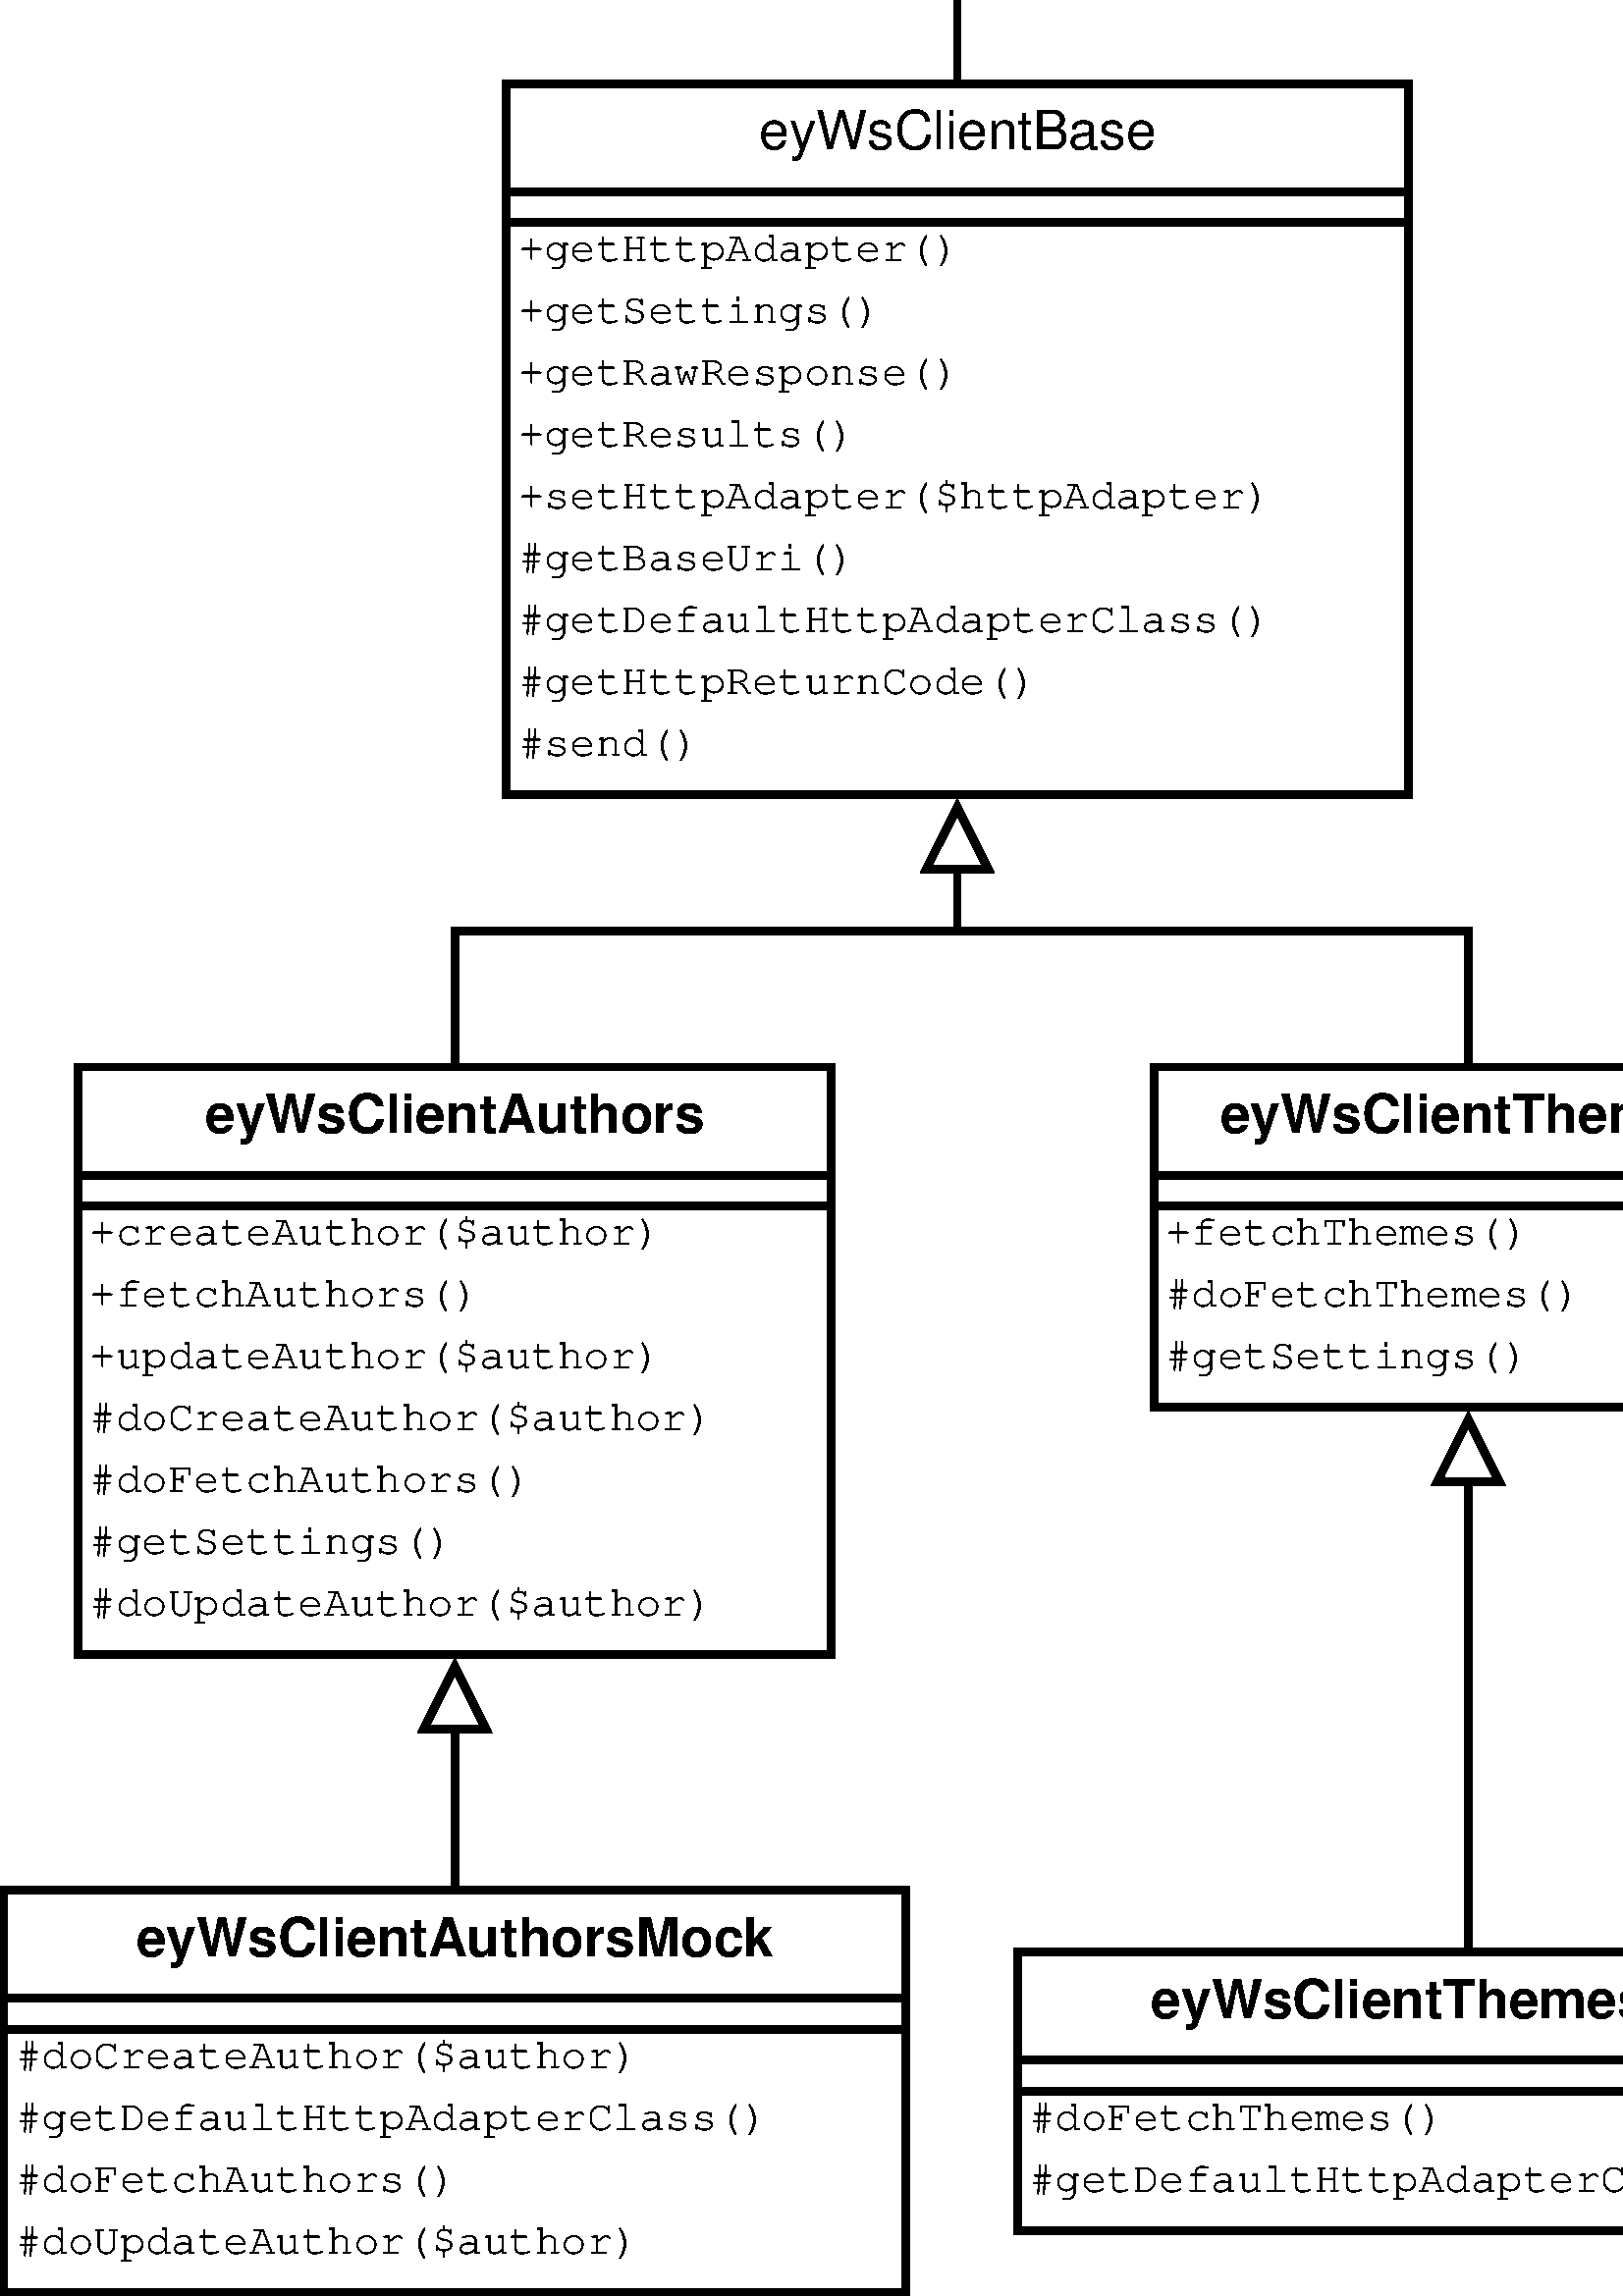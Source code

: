 %!PS-Adobe-2.0 EPSF-2.0
%%Orientation: Portrait
%%Magnification: 1.0
%%BoundingBox: 0 0 725 1254
%%BeginSetup
%%EndSetup
%%EndComments
%%BeginProlog
[ /.notdef /.notdef /.notdef /.notdef /.notdef /.notdef /.notdef /.notdef /.notdef /.notdef
/.notdef /.notdef /.notdef /.notdef /.notdef /.notdef /.notdef /.notdef /.notdef /.notdef
/.notdef /.notdef /.notdef /.notdef /.notdef /.notdef /.notdef /.notdef /.notdef /.notdef
/.notdef /.notdef /space /exclam /quotedbl /numbersign /dollar /percent /ampersand /quoteright
/parenleft /parenright /asterisk /plus /comma /hyphen /period /slash /zero /one
/two /three /four /five /six /seven /eight /nine /colon /semicolon
/less /equal /greater /question /at /A /B /C /D /E
/F /G /H /I /J /K /L /M /N /O
/P /Q /R /S /T /U /V /W /X /Y
/Z /bracketleft /backslash /bracketright /asciicircum /underscore /quoteleft /a /b /c
/d /e /f /g /h /i /j /k /l /m
/n /o /p /q /r /s /t /u /v /w
/x /y /z /braceleft /bar /braceright /asciitilde /.notdef /.notdef /.notdef
/.notdef /.notdef /.notdef /.notdef /.notdef /.notdef /.notdef /.notdef /.notdef /.notdef
/.notdef /.notdef /.notdef /.notdef /.notdef /.notdef /.notdef /.notdef /.notdef /.notdef
/.notdef /.notdef /.notdef /.notdef /.notdef /.notdef /.notdef /.notdef /.notdef /.notdef
/space /exclamdown /cent /sterling /currency /yen /brokenbar /section /dieresis /copyright
/ordfeminine /guillemotleft /logicalnot /hyphen /registered /macron /degree /plusminus /twosuperior /threesuperior
/acute /mu /paragraph /periodcentered /cedilla /onesuperior /ordmasculine /guillemotright /onequarter /onehalf
/threequarters /questiondown /Agrave /Aacute /Acircumflex /Atilde /Adieresis /Aring /AE /Ccedilla
/Egrave /Eacute /Ecircumflex /Edieresis /Igrave /Iacute /Icircumflex /Idieresis /Eth /Ntilde
/Ograve /Oacute /Ocircumflex /Otilde /Odieresis /multiply /Oslash /Ugrave /Uacute /Ucircumflex
/Udieresis /Yacute /Thorn /germandbls /agrave /aacute /acircumflex /atilde /adieresis /aring
/ae /ccedilla /egrave /eacute /ecircumflex /edieresis /igrave /iacute /icircumflex /idieresis
/eth /ntilde /ograve /oacute /ocircumflex /otilde /odieresis /divide /oslash /ugrave
/uacute /ucircumflex /udieresis /yacute /thorn /ydieresis] /isolatin1encoding exch def
/cp {closepath} bind def
/c {curveto} bind def
/f {fill} bind def
/a {arc} bind def
/ef {eofill} bind def
/ex {exch} bind def
/gr {grestore} bind def
/gs {gsave} bind def
/sa {save} bind def
/rs {restore} bind def
/l {lineto} bind def
/m {moveto} bind def
/rm {rmoveto} bind def
/n {newpath} bind def
/s {stroke} bind def
/sh {show} bind def
/slc {setlinecap} bind def
/slj {setlinejoin} bind def
/slw {setlinewidth} bind def
/srgb {setrgbcolor} bind def
/rot {rotate} bind def
/sc {scale} bind def
/sd {setdash} bind def
/ff {findfont} bind def
/sf {setfont} bind def
/scf {scalefont} bind def
/sw {stringwidth pop} bind def
/tr {translate} bind def

/ellipsedict 8 dict def
ellipsedict /mtrx matrix put
/ellipse
{ ellipsedict begin
   /endangle exch def
   /startangle exch def
   /yrad exch def
   /xrad exch def
   /y exch def
   /x exch def   /savematrix mtrx currentmatrix def
   x y tr xrad yrad sc
   0 0 1 startangle endangle arc
   savematrix setmatrix
   end
} def

/mergeprocs {
dup length
3 -1 roll
dup
length
dup
5 1 roll
3 -1 roll
add
array cvx
dup
3 -1 roll
0 exch
putinterval
dup
4 2 roll
putinterval
} bind def
/Times-Roman-latin1
    /Times-Roman findfont
    dup length dict begin
	{1 index /FID ne {def} {pop pop} ifelse} forall
	/Encoding isolatin1encoding def
    currentdict end
definefont pop
/Times-Italic-latin1
    /Times-Italic findfont
    dup length dict begin
	{1 index /FID ne {def} {pop pop} ifelse} forall
	/Encoding isolatin1encoding def
    currentdict end
definefont pop
/Times-Bold-latin1
    /Times-Bold findfont
    dup length dict begin
	{1 index /FID ne {def} {pop pop} ifelse} forall
	/Encoding isolatin1encoding def
    currentdict end
definefont pop
/Times-BoldItalic-latin1
    /Times-BoldItalic findfont
    dup length dict begin
	{1 index /FID ne {def} {pop pop} ifelse} forall
	/Encoding isolatin1encoding def
    currentdict end
definefont pop
/AvantGarde-Gothic-latin1
    /AvantGarde-Gothic findfont
    dup length dict begin
	{1 index /FID ne {def} {pop pop} ifelse} forall
	/Encoding isolatin1encoding def
    currentdict end
definefont pop
/AvantGarde-BookOblique-latin1
    /AvantGarde-BookOblique findfont
    dup length dict begin
	{1 index /FID ne {def} {pop pop} ifelse} forall
	/Encoding isolatin1encoding def
    currentdict end
definefont pop
/AvantGarde-Demi-latin1
    /AvantGarde-Demi findfont
    dup length dict begin
	{1 index /FID ne {def} {pop pop} ifelse} forall
	/Encoding isolatin1encoding def
    currentdict end
definefont pop
/AvantGarde-DemiOblique-latin1
    /AvantGarde-DemiOblique findfont
    dup length dict begin
	{1 index /FID ne {def} {pop pop} ifelse} forall
	/Encoding isolatin1encoding def
    currentdict end
definefont pop
/Bookman-Light-latin1
    /Bookman-Light findfont
    dup length dict begin
	{1 index /FID ne {def} {pop pop} ifelse} forall
	/Encoding isolatin1encoding def
    currentdict end
definefont pop
/Bookman-LightItalic-latin1
    /Bookman-LightItalic findfont
    dup length dict begin
	{1 index /FID ne {def} {pop pop} ifelse} forall
	/Encoding isolatin1encoding def
    currentdict end
definefont pop
/Bookman-Demi-latin1
    /Bookman-Demi findfont
    dup length dict begin
	{1 index /FID ne {def} {pop pop} ifelse} forall
	/Encoding isolatin1encoding def
    currentdict end
definefont pop
/Bookman-DemiItalic-latin1
    /Bookman-DemiItalic findfont
    dup length dict begin
	{1 index /FID ne {def} {pop pop} ifelse} forall
	/Encoding isolatin1encoding def
    currentdict end
definefont pop
/Courier-latin1
    /Courier findfont
    dup length dict begin
	{1 index /FID ne {def} {pop pop} ifelse} forall
	/Encoding isolatin1encoding def
    currentdict end
definefont pop
/Courier-Oblique-latin1
    /Courier-Oblique findfont
    dup length dict begin
	{1 index /FID ne {def} {pop pop} ifelse} forall
	/Encoding isolatin1encoding def
    currentdict end
definefont pop
/Courier-Bold-latin1
    /Courier-Bold findfont
    dup length dict begin
	{1 index /FID ne {def} {pop pop} ifelse} forall
	/Encoding isolatin1encoding def
    currentdict end
definefont pop
/Courier-BoldOblique-latin1
    /Courier-BoldOblique findfont
    dup length dict begin
	{1 index /FID ne {def} {pop pop} ifelse} forall
	/Encoding isolatin1encoding def
    currentdict end
definefont pop
/Helvetica-latin1
    /Helvetica findfont
    dup length dict begin
	{1 index /FID ne {def} {pop pop} ifelse} forall
	/Encoding isolatin1encoding def
    currentdict end
definefont pop
/Helvetica-Oblique-latin1
    /Helvetica-Oblique findfont
    dup length dict begin
	{1 index /FID ne {def} {pop pop} ifelse} forall
	/Encoding isolatin1encoding def
    currentdict end
definefont pop
/Helvetica-Bold-latin1
    /Helvetica-Bold findfont
    dup length dict begin
	{1 index /FID ne {def} {pop pop} ifelse} forall
	/Encoding isolatin1encoding def
    currentdict end
definefont pop
/Helvetica-BoldOblique-latin1
    /Helvetica-BoldOblique findfont
    dup length dict begin
	{1 index /FID ne {def} {pop pop} ifelse} forall
	/Encoding isolatin1encoding def
    currentdict end
definefont pop
/Helvetica-Narrow-latin1
    /Helvetica-Narrow findfont
    dup length dict begin
	{1 index /FID ne {def} {pop pop} ifelse} forall
	/Encoding isolatin1encoding def
    currentdict end
definefont pop
/Helvetica-Narrow-Oblique-latin1
    /Helvetica-Narrow-Oblique findfont
    dup length dict begin
	{1 index /FID ne {def} {pop pop} ifelse} forall
	/Encoding isolatin1encoding def
    currentdict end
definefont pop
/Helvetica-Narrow-Bold-latin1
    /Helvetica-Narrow-Bold findfont
    dup length dict begin
	{1 index /FID ne {def} {pop pop} ifelse} forall
	/Encoding isolatin1encoding def
    currentdict end
definefont pop
/Helvetica-Narrow-BoldOblique-latin1
    /Helvetica-Narrow-BoldOblique findfont
    dup length dict begin
	{1 index /FID ne {def} {pop pop} ifelse} forall
	/Encoding isolatin1encoding def
    currentdict end
definefont pop
/NewCenturySchlbk-Roman-latin1
    /NewCenturySchlbk-Roman findfont
    dup length dict begin
	{1 index /FID ne {def} {pop pop} ifelse} forall
	/Encoding isolatin1encoding def
    currentdict end
definefont pop
/NewCenturySchlbk-Italic-latin1
    /NewCenturySchlbk-Italic findfont
    dup length dict begin
	{1 index /FID ne {def} {pop pop} ifelse} forall
	/Encoding isolatin1encoding def
    currentdict end
definefont pop
/NewCenturySchlbk-Bold-latin1
    /NewCenturySchlbk-Bold findfont
    dup length dict begin
	{1 index /FID ne {def} {pop pop} ifelse} forall
	/Encoding isolatin1encoding def
    currentdict end
definefont pop
/NewCenturySchlbk-BoldItalic-latin1
    /NewCenturySchlbk-BoldItalic findfont
    dup length dict begin
	{1 index /FID ne {def} {pop pop} ifelse} forall
	/Encoding isolatin1encoding def
    currentdict end
definefont pop
/Palatino-Roman-latin1
    /Palatino-Roman findfont
    dup length dict begin
	{1 index /FID ne {def} {pop pop} ifelse} forall
	/Encoding isolatin1encoding def
    currentdict end
definefont pop
/Palatino-Italic-latin1
    /Palatino-Italic findfont
    dup length dict begin
	{1 index /FID ne {def} {pop pop} ifelse} forall
	/Encoding isolatin1encoding def
    currentdict end
definefont pop
/Palatino-Bold-latin1
    /Palatino-Bold findfont
    dup length dict begin
	{1 index /FID ne {def} {pop pop} ifelse} forall
	/Encoding isolatin1encoding def
    currentdict end
definefont pop
/Palatino-BoldItalic-latin1
    /Palatino-BoldItalic findfont
    dup length dict begin
	{1 index /FID ne {def} {pop pop} ifelse} forall
	/Encoding isolatin1encoding def
    currentdict end
definefont pop
/Symbol-latin1
    /Symbol findfont
definefont pop
/ZapfChancery-MediumItalic-latin1
    /ZapfChancery-MediumItalic findfont
    dup length dict begin
	{1 index /FID ne {def} {pop pop} ifelse} forall
	/Encoding isolatin1encoding def
    currentdict end
definefont pop
/ZapfDingbats-latin1
    /ZapfDingbats findfont
    dup length dict begin
	{1 index /FID ne {def} {pop pop} ifelse} forall
	/Encoding isolatin1encoding def
    currentdict end
definefont pop
28.346 -28.346 scale
-3.25 -42.95 translate
%%EndProlog


0.1 slw
[] 0 sd
1.0 1.0 1.0 srgb
n 4.05 -1.225 m 4.05 0.175 l 15.33 0.175 l 15.33 -1.225 l f
0.0 0.0 0.0 srgb
n 4.05 -1.225 m 4.05 0.175 l 15.33 0.175 l 15.33 -1.225 l cp s
/Helvetica-latin1 ff 0.7 scf sf
(eyAdapterHttpBase) dup sw 2 div 9.69 ex sub -0.375 m
 gs 1 -1 sc sh gr
1.0 1.0 1.0 srgb
n 4.05 0.175 m 4.05 0.575 l 15.33 0.575 l 15.33 0.175 l f
0.0 0.0 0.0 srgb
n 4.05 0.175 m 4.05 0.575 l 15.33 0.575 l 15.33 0.175 l cp s
1.0 1.0 1.0 srgb
n 4.05 0.575 m 4.05 9.575 l 15.33 9.575 l 15.33 0.575 l f
0.0 0.0 0.0 srgb
n 4.05 0.575 m 4.05 9.575 l 15.33 9.575 l 15.33 0.575 l cp s
/Courier-latin1 ff 0.56 scf sf
(+getHttpMethod\(\)) 4.2 1.075 m
 gs 1 -1 sc sh gr
(+getHttpReturnCode\(\)) 4.2 1.875 m
 gs 1 -1 sc sh gr
(+getRequestContent\(\)) 4.2 2.675 m
 gs 1 -1 sc sh gr
(+getUri\(\)) 4.2 3.475 m
 gs 1 -1 sc sh gr
(+handle\(\)) 4.2 4.275 m
 gs 1 -1 sc sh gr
(+setBaseUri\($uri\)) 4.2 5.075 m
 gs 1 -1 sc sh gr
(+setHttpMethod\($method\)) 4.2 5.875 m
 gs 1 -1 sc sh gr
(+setParameters\($parameters\)) 4.2 6.675 m
 gs 1 -1 sc sh gr
(+setRequestContent\($content\)) 4.2 7.475 m
 gs 1 -1 sc sh gr
(+getResponseContent\(\)) 4.2 8.275 m
 gs 1 -1 sc sh gr
/Courier-latin1 ff 0.56 scf sf
(#doSend\(\)) 4.2 9.075 m
 gs 1 -1 sc sh gr
0.1 slw
[] 0 sd
1.0 1.0 1.0 srgb
n 20.25 0.5 m 20.25 1.9 l 28.29 1.9 l 28.29 0.5 l f
0.0 0.0 0.0 srgb
n 20.25 0.5 m 20.25 1.9 l 28.29 1.9 l 28.29 0.5 l cp s
/Helvetica-Bold-latin1 ff 0.7 scf sf
(eyAdapterHttpCurl) dup sw 2 div 24.27 ex sub 1.35 m
 gs 1 -1 sc sh gr
1.0 1.0 1.0 srgb
n 20.25 1.9 m 20.25 2.3 l 28.29 2.3 l 28.29 1.9 l f
0.0 0.0 0.0 srgb
n 20.25 1.9 m 20.25 2.3 l 28.29 2.3 l 28.29 1.9 l cp s
1.0 1.0 1.0 srgb
n 20.25 2.3 m 20.25 3.3 l 28.29 3.3 l 28.29 2.3 l f
0.0 0.0 0.0 srgb
n 20.25 2.3 m 20.25 3.3 l 28.29 3.3 l 28.29 2.3 l cp s
/Courier-latin1 ff 0.56 scf sf
(#doSend\(\)) 20.4 2.8 m
 gs 1 -1 sc sh gr
0.1 slw
[] 0 sd
0 slj
0 slc
n 16.292 4.175 m 17.79 4.175 l 17.79 1.9 l 20.2 1.9 l s
0 slj
1.0 1.0 1.0 srgb
n 16.292 3.775 m 15.492 4.175 l 16.292 4.575 l ef
0.1 slw
[] 0 sd
0 slj
0.0 0.0 0.0 srgb
n 16.292 3.775 m 15.492 4.175 l 16.292 4.575 l cp s
/Courier-latin1 ff 0.56 scf sf
0.1 slw
[] 0 sd
1.0 1.0 1.0 srgb
n 20.25 5.15 m 20.25 6.55 l 28.767 6.55 l 28.767 5.15 l f
0.0 0.0 0.0 srgb
n 20.25 5.15 m 20.25 6.55 l 28.767 6.55 l 28.767 5.15 l cp s
/Helvetica-Bold-latin1 ff 0.7 scf sf
(eyAdapterHttpMock) dup sw 2 div 24.509 ex sub 6.0 m
 gs 1 -1 sc sh gr
1.0 1.0 1.0 srgb
n 20.25 6.55 m 20.25 6.95 l 28.767 6.95 l 28.767 6.55 l f
0.0 0.0 0.0 srgb
n 20.25 6.55 m 20.25 6.95 l 28.767 6.95 l 28.767 6.55 l cp s
1.0 1.0 1.0 srgb
n 20.25 6.95 m 20.25 7.95 l 28.767 7.95 l 28.767 6.95 l f
0.0 0.0 0.0 srgb
n 20.25 6.95 m 20.25 7.95 l 28.767 7.95 l 28.767 6.95 l cp s
/Courier-latin1 ff 0.56 scf sf
(#doSend\(\)) 20.4 7.45 m
 gs 1 -1 sc sh gr
0.1 slw
[] 0 sd
0 slj
0 slc
n 16.292 4.175 m 17.79 4.175 l 17.79 6.55 l 20.2 6.55 l s
0 slj
1.0 1.0 1.0 srgb
n 16.292 3.775 m 15.492 4.175 l 16.292 4.575 l ef
0.1 slw
[] 0 sd
0 slj
0.0 0.0 0.0 srgb
n 16.292 3.775 m 15.492 4.175 l 16.292 4.575 l cp s
/Courier-latin1 ff 0.56 scf sf
0.1 slw
[] 0 sd
1.0 1.0 1.0 srgb
n 9.8 14.325 m 9.8 15.725 l 21.465 15.725 l 21.465 14.325 l f
0.0 0.0 0.0 srgb
n 9.8 14.325 m 9.8 15.725 l 21.465 15.725 l 21.465 14.325 l cp s
/Helvetica-latin1 ff 0.7 scf sf
(eyWsClientBase) dup sw 2 div 15.633 ex sub 15.175 m
 gs 1 -1 sc sh gr
1.0 1.0 1.0 srgb
n 9.8 15.725 m 9.8 16.125 l 21.465 16.125 l 21.465 15.725 l f
0.0 0.0 0.0 srgb
n 9.8 15.725 m 9.8 16.125 l 21.465 16.125 l 21.465 15.725 l cp s
1.0 1.0 1.0 srgb
n 9.8 16.125 m 9.8 23.525 l 21.465 23.525 l 21.465 16.125 l f
0.0 0.0 0.0 srgb
n 9.8 16.125 m 9.8 23.525 l 21.465 23.525 l 21.465 16.125 l cp s
/Courier-latin1 ff 0.56 scf sf
(+getHttpAdapter\(\)) 9.95 16.625 m
 gs 1 -1 sc sh gr
/Courier-latin1 ff 0.56 scf sf
(+getSettings\(\)) 9.95 17.425 m
 gs 1 -1 sc sh gr
/Courier-latin1 ff 0.56 scf sf
(+getRawResponse\(\)) 9.95 18.225 m
 gs 1 -1 sc sh gr
(+getResults\(\)) 9.95 19.025 m
 gs 1 -1 sc sh gr
(+setHttpAdapter\($httpAdapter\)) 9.95 19.825 m
 gs 1 -1 sc sh gr
(#getBaseUri\(\)) 9.95 20.625 m
 gs 1 -1 sc sh gr
(#getDefaultHttpAdapterClass\(\)) 9.95 21.425 m
 gs 1 -1 sc sh gr
(#getHttpReturnCode\(\)) 9.95 22.225 m
 gs 1 -1 sc sh gr
(#send\(\)) 9.95 23.025 m
 gs 1 -1 sc sh gr
0.1 slw
[] 0 sd
1.0 1.0 1.0 srgb
n 4.263 27.05 m 4.263 28.45 l 14.002 28.45 l 14.002 27.05 l f
0.0 0.0 0.0 srgb
n 4.263 27.05 m 4.263 28.45 l 14.002 28.45 l 14.002 27.05 l cp s
/Helvetica-Bold-latin1 ff 0.7 scf sf
(eyWsClientAuthors) dup sw 2 div 9.133 ex sub 27.9 m
 gs 1 -1 sc sh gr
1.0 1.0 1.0 srgb
n 4.263 28.45 m 4.263 28.85 l 14.002 28.85 l 14.002 28.45 l f
0.0 0.0 0.0 srgb
n 4.263 28.45 m 4.263 28.85 l 14.002 28.85 l 14.002 28.45 l cp s
1.0 1.0 1.0 srgb
n 4.263 28.85 m 4.263 34.65 l 14.002 34.65 l 14.002 28.85 l f
0.0 0.0 0.0 srgb
n 4.263 28.85 m 4.263 34.65 l 14.002 34.65 l 14.002 28.85 l cp s
/Courier-latin1 ff 0.56 scf sf
(+createAuthor\($author\)) 4.412 29.35 m
 gs 1 -1 sc sh gr
(+fetchAuthors\(\)) 4.412 30.15 m
 gs 1 -1 sc sh gr
(+updateAuthor\($author\)) 4.412 30.95 m
 gs 1 -1 sc sh gr
(#doCreateAuthor\($author\)) 4.412 31.75 m
 gs 1 -1 sc sh gr
(#doFetchAuthors\(\)) 4.412 32.55 m
 gs 1 -1 sc sh gr
(#getSettings\(\)) 4.412 33.35 m
 gs 1 -1 sc sh gr
(#doUpdateAuthor\($author\)) 4.412 34.15 m
 gs 1 -1 sc sh gr
0.1 slw
[] 0 sd
1.0 1.0 1.0 srgb
n 18.174 27.05 m 18.174 28.45 l 26.311 28.45 l 26.311 27.05 l f
0.0 0.0 0.0 srgb
n 18.174 27.05 m 18.174 28.45 l 26.311 28.45 l 26.311 27.05 l cp s
/Helvetica-Bold-latin1 ff 0.7 scf sf
(eyWsClientThemes) dup sw 2 div 22.242 ex sub 27.9 m
 gs 1 -1 sc sh gr
1.0 1.0 1.0 srgb
n 18.174 28.45 m 18.174 28.85 l 26.311 28.85 l 26.311 28.45 l f
0.0 0.0 0.0 srgb
n 18.174 28.45 m 18.174 28.85 l 26.311 28.85 l 26.311 28.45 l cp s
1.0 1.0 1.0 srgb
n 18.174 28.85 m 18.174 31.45 l 26.311 31.45 l 26.311 28.85 l f
0.0 0.0 0.0 srgb
n 18.174 28.85 m 18.174 31.45 l 26.311 31.45 l 26.311 28.85 l cp s
/Courier-latin1 ff 0.56 scf sf
(+fetchThemes\(\)) 18.324 29.35 m
 gs 1 -1 sc sh gr
(#doFetchThemes\(\)) 18.324 30.15 m
 gs 1 -1 sc sh gr
(#getSettings\(\)) 18.324 30.95 m
 gs 1 -1 sc sh gr
0.1 slw
[] 0 sd
1.0 1.0 1.0 srgb
n 3.3 37.7 m 3.3 39.1 l 14.965 39.1 l 14.965 37.7 l f
0.0 0.0 0.0 srgb
n 3.3 37.7 m 3.3 39.1 l 14.965 39.1 l 14.965 37.7 l cp s
/Helvetica-Bold-latin1 ff 0.7 scf sf
(eyWsClientAuthorsMock) dup sw 2 div 9.133 ex sub 38.55 m
 gs 1 -1 sc sh gr
1.0 1.0 1.0 srgb
n 3.3 39.1 m 3.3 39.5 l 14.965 39.5 l 14.965 39.1 l f
0.0 0.0 0.0 srgb
n 3.3 39.1 m 3.3 39.5 l 14.965 39.5 l 14.965 39.1 l cp s
1.0 1.0 1.0 srgb
n 3.3 39.5 m 3.3 42.9 l 14.965 42.9 l 14.965 39.5 l f
0.0 0.0 0.0 srgb
n 3.3 39.5 m 3.3 42.9 l 14.965 42.9 l 14.965 39.5 l cp s
/Courier-latin1 ff 0.56 scf sf
(#doCreateAuthor\($author\)) 3.45 40.0 m
 gs 1 -1 sc sh gr
(#getDefaultHttpAdapterClass\(\)) 3.45 40.8 m
 gs 1 -1 sc sh gr
(#doFetchAuthors\(\)) 3.45 41.6 m
 gs 1 -1 sc sh gr
(#doUpdateAuthor\($author\)) 3.45 42.4 m
 gs 1 -1 sc sh gr
0.1 slw
[] 0 sd
1.0 1.0 1.0 srgb
n 16.41 38.5 m 16.41 39.9 l 28.075 39.9 l 28.075 38.5 l f
0.0 0.0 0.0 srgb
n 16.41 38.5 m 16.41 39.9 l 28.075 39.9 l 28.075 38.5 l cp s
/Helvetica-Bold-latin1 ff 0.7 scf sf
(eyWsClientThemesMock) dup sw 2 div 22.242 ex sub 39.35 m
 gs 1 -1 sc sh gr
1.0 1.0 1.0 srgb
n 16.41 39.9 m 16.41 40.3 l 28.075 40.3 l 28.075 39.9 l f
0.0 0.0 0.0 srgb
n 16.41 39.9 m 16.41 40.3 l 28.075 40.3 l 28.075 39.9 l cp s
1.0 1.0 1.0 srgb
n 16.41 40.3 m 16.41 42.1 l 28.075 42.1 l 28.075 40.3 l f
0.0 0.0 0.0 srgb
n 16.41 40.3 m 16.41 42.1 l 28.075 42.1 l 28.075 40.3 l cp s
/Courier-latin1 ff 0.56 scf sf
(#doFetchThemes\(\)) 16.56 40.8 m
 gs 1 -1 sc sh gr
(#getDefaultHttpAdapterClass\(\)) 16.56 41.6 m
 gs 1 -1 sc sh gr
0.1 slw
[] 0 sd
0 slj
0 slc
n 15.633 24.487 m 15.633 25.287 l 9.133 25.287 l 9.133 27.0 l s
0 slj
1.0 1.0 1.0 srgb
n 16.032 24.487 m 15.633 23.687 l 15.232 24.487 l ef
0.1 slw
[] 0 sd
0 slj
0.0 0.0 0.0 srgb
n 16.032 24.487 m 15.633 23.687 l 15.232 24.487 l cp s
/Courier-latin1 ff 0.56 scf sf
0.1 slw
[] 0 sd
0 slj
0 slc
n 15.633 24.487 m 15.633 25.288 l 22.242 25.288 l 22.242 27.0 l s
0 slj
1.0 1.0 1.0 srgb
n 16.032 24.487 m 15.633 23.687 l 15.232 24.487 l ef
0.1 slw
[] 0 sd
0 slj
0.0 0.0 0.0 srgb
n 16.032 24.487 m 15.633 23.687 l 15.232 24.487 l cp s
0.1 slw
[] 0 sd
0 slj
0 slc
n 22.242 32.412 m 22.242 38.45 l 22.242 38.45 l s
0 slj
1.0 1.0 1.0 srgb
n 22.642 32.412 m 22.242 31.612 l 21.843 32.412 l ef
0.1 slw
[] 0 sd
0 slj
0.0 0.0 0.0 srgb
n 22.642 32.412 m 22.242 31.612 l 21.843 32.412 l cp s
0.1 slw
[] 0 sd
0 slj
0 slc
n 9.133 35.612 m 9.133 37.65 l 9.133 37.65 l s
0 slj
1.0 1.0 1.0 srgb
n 9.533 35.612 m 9.133 34.812 l 8.732 35.612 l ef
0.1 slw
[] 0 sd
0 slj
0.0 0.0 0.0 srgb
n 9.533 35.612 m 9.133 34.812 l 8.732 35.612 l cp s
0.1 slw
[] 0 sd
0 slj
0 slc
n 9.69 9.849 m 9.69 11.95 l 15.633 11.95 l 15.633 14.275 l s
0.1 slw
[] 0 sd
0 slj
0 slc
n 10.09 10.537 m 9.69 9.737 l 9.29 10.537 l s
/Courier-latin1 ff 0.56 scf sf
( adapterHttp) 10.24 10.025 m
 gs 1 -1 sc sh gr
(1) 10.24 10.825 m
 gs 1 -1 sc sh gr
showpage
